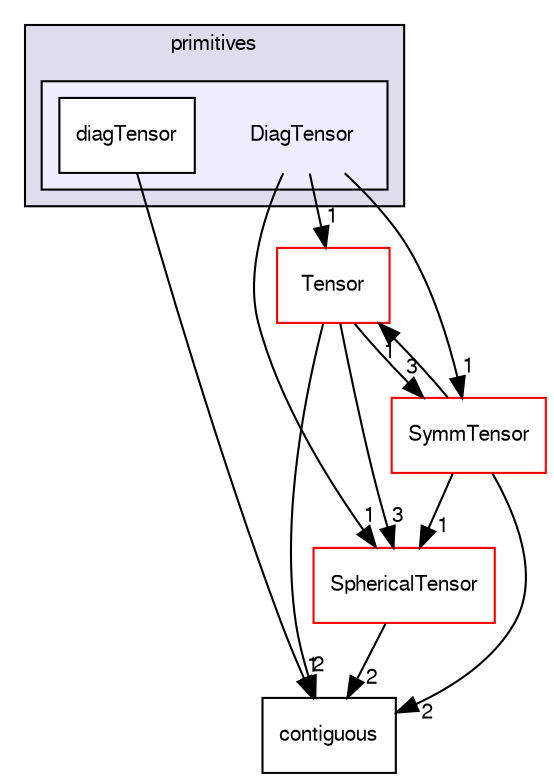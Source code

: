 digraph "src/OpenFOAM/primitives/DiagTensor" {
  bgcolor=transparent;
  compound=true
  node [ fontsize="10", fontname="FreeSans"];
  edge [ labelfontsize="10", labelfontname="FreeSans"];
  subgraph clusterdir_3e50f45338116b169052b428016851aa {
    graph [ bgcolor="#ddddee", pencolor="black", label="primitives" fontname="FreeSans", fontsize="10", URL="dir_3e50f45338116b169052b428016851aa.html"]
  subgraph clusterdir_537bace1925cccf901fb30a89ca4875a {
    graph [ bgcolor="#eeeeff", pencolor="black", label="" URL="dir_537bace1925cccf901fb30a89ca4875a.html"];
    dir_537bace1925cccf901fb30a89ca4875a [shape=plaintext label="DiagTensor"];
    dir_91218ede25c8ca6bb6f79e9a68111b81 [shape=box label="diagTensor" color="black" fillcolor="white" style="filled" URL="dir_91218ede25c8ca6bb6f79e9a68111b81.html"];
  }
  }
  dir_15da0e2a135f43ffeb4645c968ce8ac7 [shape=box label="Tensor" color="red" URL="dir_15da0e2a135f43ffeb4645c968ce8ac7.html"];
  dir_b065e1a4bed1b058c87ac57271f42191 [shape=box label="SphericalTensor" color="red" URL="dir_b065e1a4bed1b058c87ac57271f42191.html"];
  dir_1b29830830533868fb04f0e807b2ad78 [shape=box label="contiguous" URL="dir_1b29830830533868fb04f0e807b2ad78.html"];
  dir_1dd80385453c5b0e9d626c2fdc4e90dc [shape=box label="SymmTensor" color="red" URL="dir_1dd80385453c5b0e9d626c2fdc4e90dc.html"];
  dir_91218ede25c8ca6bb6f79e9a68111b81->dir_1b29830830533868fb04f0e807b2ad78 [headlabel="1", labeldistance=1.5 headhref="dir_002169_002166.html"];
  dir_15da0e2a135f43ffeb4645c968ce8ac7->dir_b065e1a4bed1b058c87ac57271f42191 [headlabel="3", labeldistance=1.5 headhref="dir_002236_002216.html"];
  dir_15da0e2a135f43ffeb4645c968ce8ac7->dir_1b29830830533868fb04f0e807b2ad78 [headlabel="2", labeldistance=1.5 headhref="dir_002236_002166.html"];
  dir_15da0e2a135f43ffeb4645c968ce8ac7->dir_1dd80385453c5b0e9d626c2fdc4e90dc [headlabel="3", labeldistance=1.5 headhref="dir_002236_002231.html"];
  dir_537bace1925cccf901fb30a89ca4875a->dir_15da0e2a135f43ffeb4645c968ce8ac7 [headlabel="1", labeldistance=1.5 headhref="dir_002168_002236.html"];
  dir_537bace1925cccf901fb30a89ca4875a->dir_b065e1a4bed1b058c87ac57271f42191 [headlabel="1", labeldistance=1.5 headhref="dir_002168_002216.html"];
  dir_537bace1925cccf901fb30a89ca4875a->dir_1dd80385453c5b0e9d626c2fdc4e90dc [headlabel="1", labeldistance=1.5 headhref="dir_002168_002231.html"];
  dir_b065e1a4bed1b058c87ac57271f42191->dir_1b29830830533868fb04f0e807b2ad78 [headlabel="2", labeldistance=1.5 headhref="dir_002216_002166.html"];
  dir_1dd80385453c5b0e9d626c2fdc4e90dc->dir_15da0e2a135f43ffeb4645c968ce8ac7 [headlabel="1", labeldistance=1.5 headhref="dir_002231_002236.html"];
  dir_1dd80385453c5b0e9d626c2fdc4e90dc->dir_b065e1a4bed1b058c87ac57271f42191 [headlabel="1", labeldistance=1.5 headhref="dir_002231_002216.html"];
  dir_1dd80385453c5b0e9d626c2fdc4e90dc->dir_1b29830830533868fb04f0e807b2ad78 [headlabel="2", labeldistance=1.5 headhref="dir_002231_002166.html"];
}
